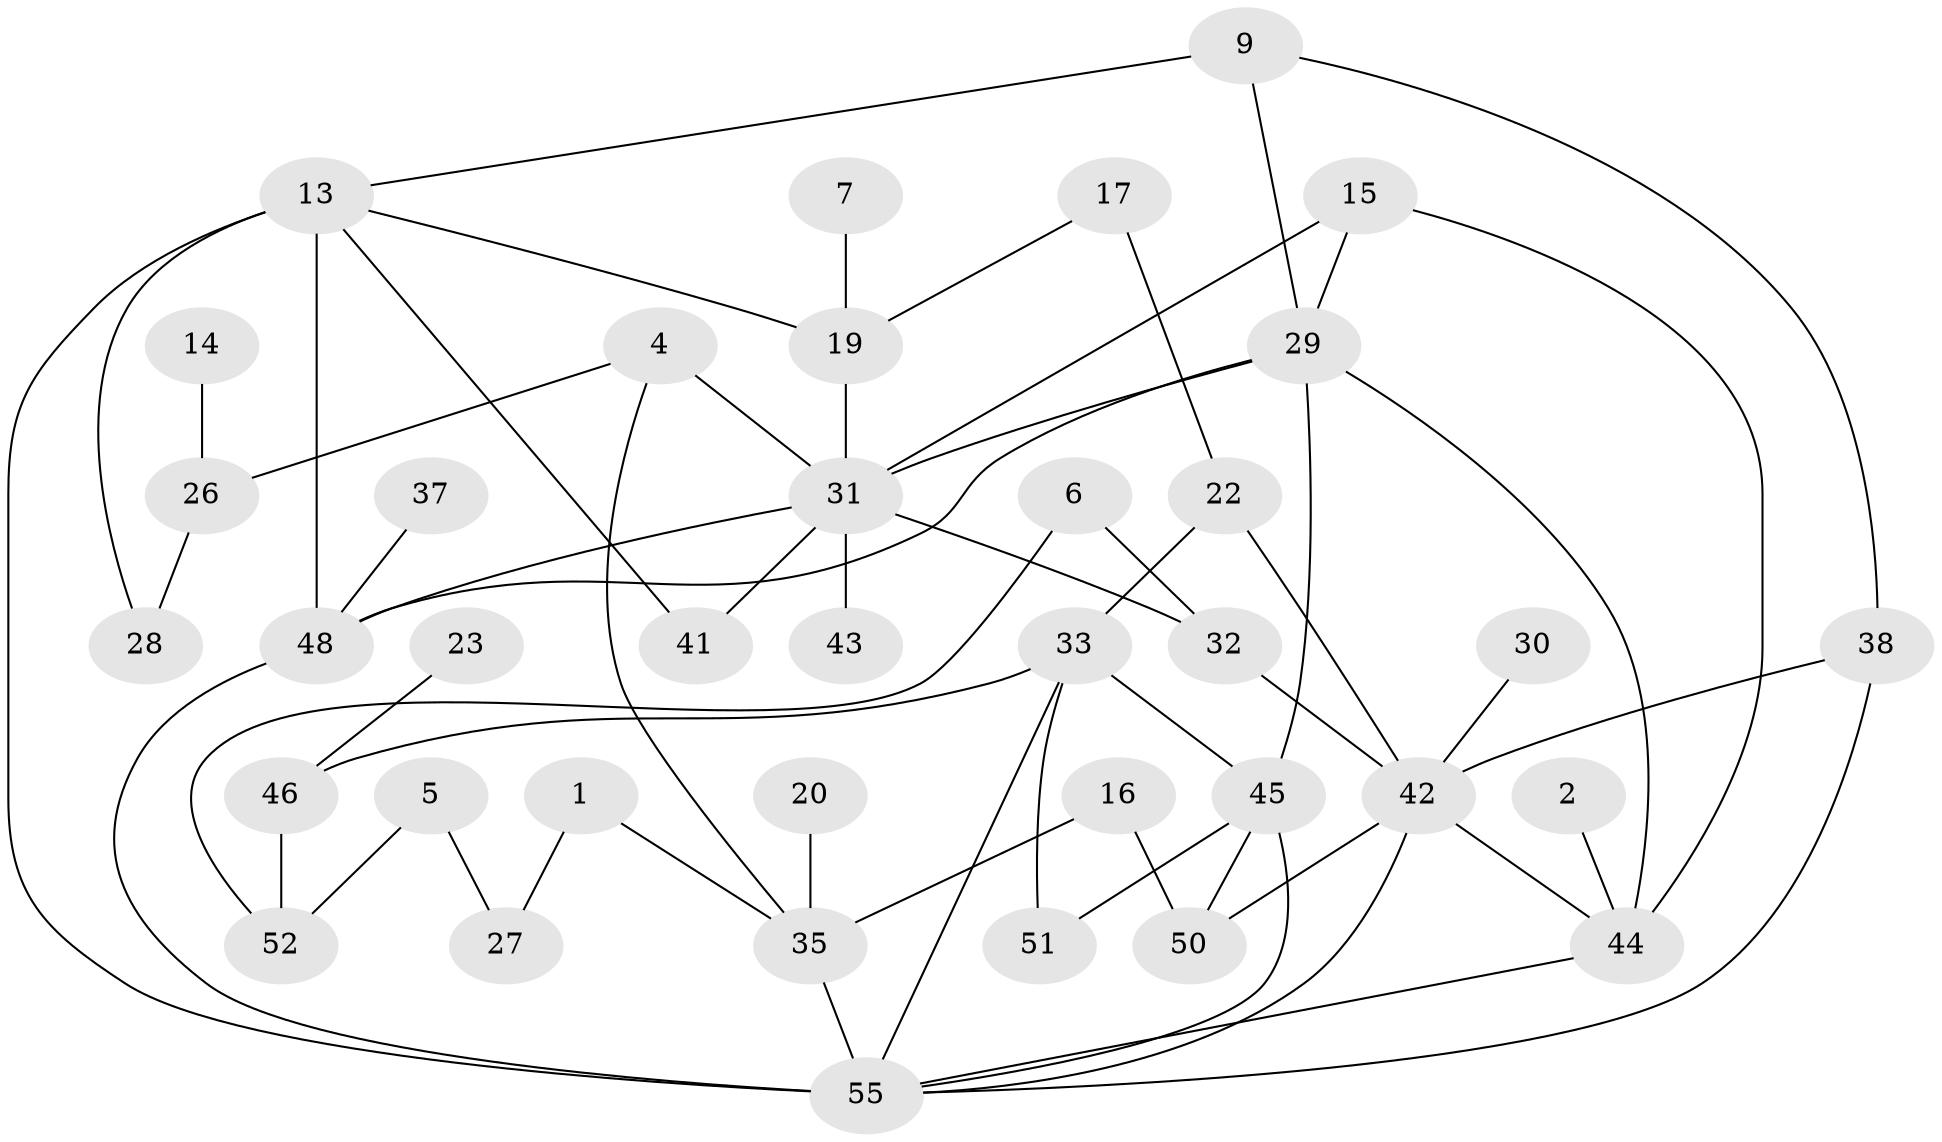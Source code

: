 // original degree distribution, {2: 0.23636363636363636, 6: 0.01818181818181818, 1: 0.23636363636363636, 3: 0.21818181818181817, 0: 0.13636363636363635, 4: 0.07272727272727272, 5: 0.05454545454545454, 7: 0.01818181818181818, 8: 0.00909090909090909}
// Generated by graph-tools (version 1.1) at 2025/00/03/09/25 03:00:44]
// undirected, 38 vertices, 60 edges
graph export_dot {
graph [start="1"]
  node [color=gray90,style=filled];
  1;
  2;
  4;
  5;
  6;
  7;
  9;
  13;
  14;
  15;
  16;
  17;
  19;
  20;
  22;
  23;
  26;
  27;
  28;
  29;
  30;
  31;
  32;
  33;
  35;
  37;
  38;
  41;
  42;
  43;
  44;
  45;
  46;
  48;
  50;
  51;
  52;
  55;
  1 -- 27 [weight=1.0];
  1 -- 35 [weight=1.0];
  2 -- 44 [weight=1.0];
  4 -- 26 [weight=1.0];
  4 -- 31 [weight=1.0];
  4 -- 35 [weight=1.0];
  5 -- 27 [weight=1.0];
  5 -- 52 [weight=1.0];
  6 -- 32 [weight=1.0];
  6 -- 52 [weight=1.0];
  7 -- 19 [weight=1.0];
  9 -- 13 [weight=1.0];
  9 -- 29 [weight=1.0];
  9 -- 38 [weight=1.0];
  13 -- 19 [weight=1.0];
  13 -- 28 [weight=1.0];
  13 -- 41 [weight=1.0];
  13 -- 48 [weight=2.0];
  13 -- 55 [weight=3.0];
  14 -- 26 [weight=1.0];
  15 -- 29 [weight=1.0];
  15 -- 31 [weight=1.0];
  15 -- 44 [weight=1.0];
  16 -- 35 [weight=1.0];
  16 -- 50 [weight=1.0];
  17 -- 19 [weight=1.0];
  17 -- 22 [weight=1.0];
  19 -- 31 [weight=1.0];
  20 -- 35 [weight=1.0];
  22 -- 33 [weight=1.0];
  22 -- 42 [weight=1.0];
  23 -- 46 [weight=1.0];
  26 -- 28 [weight=1.0];
  29 -- 31 [weight=2.0];
  29 -- 44 [weight=2.0];
  29 -- 45 [weight=1.0];
  29 -- 48 [weight=1.0];
  30 -- 42 [weight=1.0];
  31 -- 32 [weight=2.0];
  31 -- 41 [weight=1.0];
  31 -- 43 [weight=1.0];
  31 -- 48 [weight=1.0];
  32 -- 42 [weight=1.0];
  33 -- 45 [weight=1.0];
  33 -- 46 [weight=1.0];
  33 -- 51 [weight=1.0];
  33 -- 55 [weight=1.0];
  35 -- 55 [weight=1.0];
  37 -- 48 [weight=1.0];
  38 -- 42 [weight=1.0];
  38 -- 55 [weight=1.0];
  42 -- 44 [weight=1.0];
  42 -- 50 [weight=1.0];
  42 -- 55 [weight=2.0];
  44 -- 55 [weight=1.0];
  45 -- 50 [weight=1.0];
  45 -- 51 [weight=1.0];
  45 -- 55 [weight=1.0];
  46 -- 52 [weight=1.0];
  48 -- 55 [weight=2.0];
}

